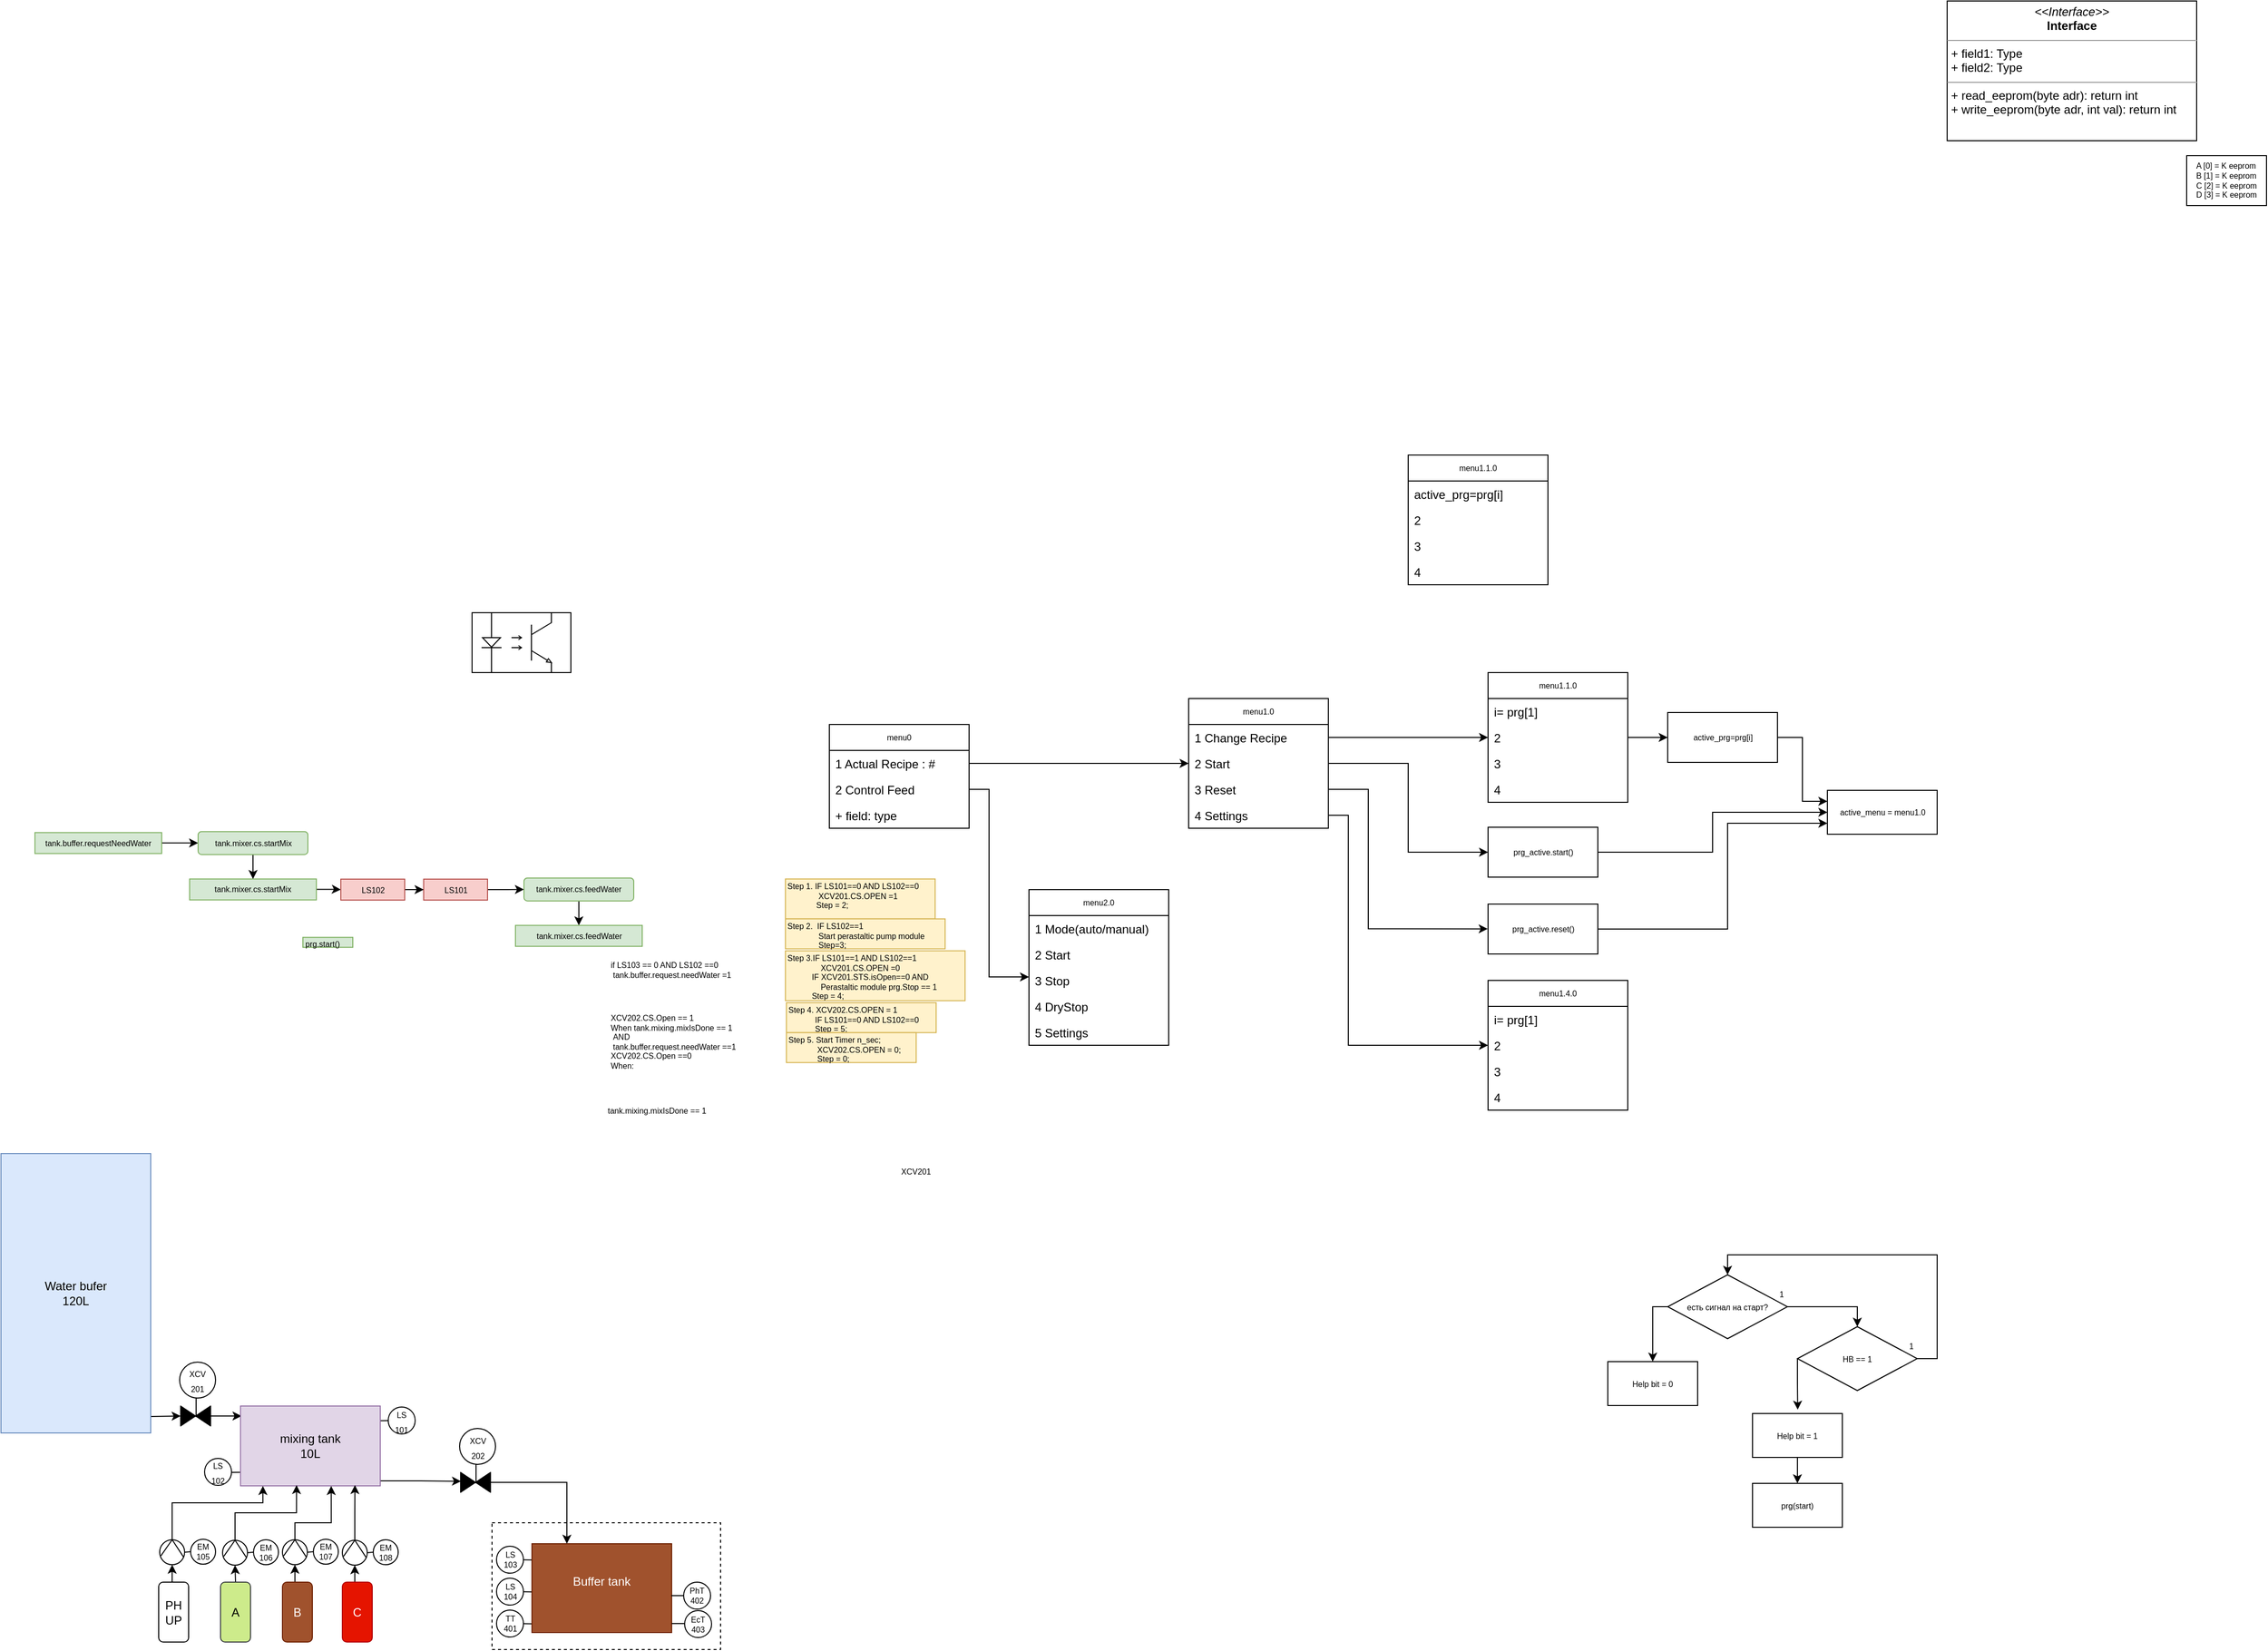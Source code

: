<mxfile version="10.5.5" type="github"><diagram id="X-o2tjF1wG2DqE8YRz7E" name="Page-1"><mxGraphModel dx="1010" dy="1726" grid="1" gridSize="10" guides="1" tooltips="1" connect="1" arrows="1" fold="1" page="1" pageScale="1" pageWidth="827" pageHeight="1169" math="0" shadow="0"><root><mxCell id="0"/><mxCell id="1" parent="0"/><mxCell id="OOi6FbqON8KFmq5zw6sa-64" value="" style="rounded=0;whiteSpace=wrap;html=1;fontSize=8;fillColor=none;dashed=1;" parent="1" vertex="1"><mxGeometry x="572" y="410" width="229" height="127" as="geometry"/></mxCell><mxCell id="OOi6FbqON8KFmq5zw6sa-76" value="" style="group;flipH=1;" parent="1" vertex="1" connectable="0"><mxGeometry x="254" y="345.5" width="57" height="27" as="geometry"/></mxCell><mxCell id="OOi6FbqON8KFmq5zw6sa-77" value="&lt;div&gt;&lt;font style=&quot;font-size: 8px&quot;&gt;LS&lt;/font&gt;&lt;/div&gt;&lt;div&gt;&lt;font style=&quot;font-size: 8px&quot;&gt;102&lt;/font&gt;&lt;/div&gt;" style="ellipse;whiteSpace=wrap;html=1;aspect=fixed;" parent="OOi6FbqON8KFmq5zw6sa-76" vertex="1"><mxGeometry x="30" width="27" height="27" as="geometry"/></mxCell><mxCell id="OOi6FbqON8KFmq5zw6sa-78" value="" style="endArrow=none;html=1;" parent="OOi6FbqON8KFmq5zw6sa-76" edge="1"><mxGeometry width="50" height="50" relative="1" as="geometry"><mxPoint x="57" y="14" as="sourcePoint"/><mxPoint x="87.001" y="13.648" as="targetPoint"/></mxGeometry></mxCell><mxCell id="OOi6FbqON8KFmq5zw6sa-58" value="" style="group;fontSize=8;" parent="1" vertex="1" connectable="0"><mxGeometry x="576.5" y="497.5" width="50" height="27" as="geometry"/></mxCell><mxCell id="OOi6FbqON8KFmq5zw6sa-59" value="&lt;div style=&quot;font-size: 8px&quot;&gt;TT&lt;/div&gt;&lt;div style=&quot;font-size: 8px&quot;&gt;401&lt;/div&gt;" style="ellipse;whiteSpace=wrap;html=1;aspect=fixed;fontSize=8;" parent="OOi6FbqON8KFmq5zw6sa-58" vertex="1"><mxGeometry width="27" height="27" as="geometry"/></mxCell><mxCell id="OOi6FbqON8KFmq5zw6sa-60" value="" style="endArrow=none;html=1;fontSize=8;" parent="OOi6FbqON8KFmq5zw6sa-58" target="OOi6FbqON8KFmq5zw6sa-59" edge="1"><mxGeometry width="50" height="50" relative="1" as="geometry"><mxPoint x="50" y="14" as="sourcePoint"/><mxPoint x="30" y="20" as="targetPoint"/></mxGeometry></mxCell><mxCell id="OOi6FbqON8KFmq5zw6sa-48" value="" style="group;fontSize=8;" parent="1" vertex="1" connectable="0"><mxGeometry x="576.5" y="433.5" width="50" height="27" as="geometry"/></mxCell><mxCell id="OOi6FbqON8KFmq5zw6sa-45" value="&lt;div style=&quot;font-size: 8px&quot;&gt;&lt;font style=&quot;font-size: 8px&quot;&gt;LS&lt;/font&gt;&lt;/div&gt;&lt;div style=&quot;font-size: 8px&quot;&gt;&lt;font style=&quot;font-size: 8px&quot;&gt;103&lt;/font&gt;&lt;/div&gt;" style="ellipse;whiteSpace=wrap;html=1;aspect=fixed;fontSize=8;" parent="OOi6FbqON8KFmq5zw6sa-48" vertex="1"><mxGeometry width="27" height="27" as="geometry"/></mxCell><mxCell id="OOi6FbqON8KFmq5zw6sa-46" value="" style="endArrow=none;html=1;fontSize=8;" parent="OOi6FbqON8KFmq5zw6sa-48" target="OOi6FbqON8KFmq5zw6sa-45" edge="1"><mxGeometry width="50" height="50" relative="1" as="geometry"><mxPoint x="50" y="14" as="sourcePoint"/><mxPoint x="30" y="20" as="targetPoint"/></mxGeometry></mxCell><mxCell id="OOi6FbqON8KFmq5zw6sa-51" value="" style="group;fontSize=8;" parent="1" vertex="1" connectable="0"><mxGeometry x="576.5" y="465.5" width="50" height="27" as="geometry"/></mxCell><mxCell id="OOi6FbqON8KFmq5zw6sa-52" value="&lt;div style=&quot;font-size: 8px&quot;&gt;&lt;font style=&quot;font-size: 8px&quot;&gt;LS&lt;/font&gt;&lt;/div&gt;&lt;div style=&quot;font-size: 8px&quot;&gt;&lt;font style=&quot;font-size: 8px&quot;&gt;104&lt;/font&gt;&lt;/div&gt;" style="ellipse;whiteSpace=wrap;html=1;aspect=fixed;fontSize=8;" parent="OOi6FbqON8KFmq5zw6sa-51" vertex="1"><mxGeometry width="27" height="27" as="geometry"/></mxCell><mxCell id="OOi6FbqON8KFmq5zw6sa-53" value="" style="endArrow=none;html=1;fontSize=8;" parent="OOi6FbqON8KFmq5zw6sa-51" target="OOi6FbqON8KFmq5zw6sa-52" edge="1"><mxGeometry width="50" height="50" relative="1" as="geometry"><mxPoint x="50" y="14" as="sourcePoint"/><mxPoint x="30" y="20" as="targetPoint"/></mxGeometry></mxCell><mxCell id="OOi6FbqON8KFmq5zw6sa-24" style="edgeStyle=orthogonalEdgeStyle;rounded=0;orthogonalLoop=1;jettySize=auto;html=1;" parent="1" target="OOi6FbqON8KFmq5zw6sa-19" edge="1"><mxGeometry relative="1" as="geometry"><mxPoint x="201" y="303" as="sourcePoint"/></mxGeometry></mxCell><mxCell id="OOi6FbqON8KFmq5zw6sa-1" value="&lt;div&gt;Water bufer&lt;/div&gt;&lt;div&gt;120L&lt;br&gt;&lt;/div&gt;" style="rounded=0;whiteSpace=wrap;html=1;fillColor=#dae8fc;strokeColor=#6c8ebf;" parent="1" vertex="1"><mxGeometry x="80" y="40" width="150" height="280" as="geometry"/></mxCell><mxCell id="cYcWuQxojgCUuw6GW2eh-145" style="edgeStyle=orthogonalEdgeStyle;rounded=0;orthogonalLoop=1;jettySize=auto;html=1;exitX=0.5;exitY=0;exitDx=0;exitDy=0;entryX=0.5;entryY=1;entryDx=0;entryDy=0;fontSize=8;" edge="1" parent="1" source="OOi6FbqON8KFmq5zw6sa-5" target="cYcWuQxojgCUuw6GW2eh-108"><mxGeometry relative="1" as="geometry"/></mxCell><mxCell id="OOi6FbqON8KFmq5zw6sa-5" value="PH UP" style="rounded=1;whiteSpace=wrap;html=1;" parent="1" vertex="1"><mxGeometry x="238" y="469.5" width="30" height="60" as="geometry"/></mxCell><mxCell id="cYcWuQxojgCUuw6GW2eh-144" style="edgeStyle=orthogonalEdgeStyle;rounded=0;orthogonalLoop=1;jettySize=auto;html=1;exitX=0.5;exitY=0;exitDx=0;exitDy=0;entryX=0.5;entryY=1;entryDx=0;entryDy=0;fontSize=8;" edge="1" parent="1" source="OOi6FbqON8KFmq5zw6sa-6" target="cYcWuQxojgCUuw6GW2eh-118"><mxGeometry relative="1" as="geometry"/></mxCell><mxCell id="OOi6FbqON8KFmq5zw6sa-6" value="A" style="rounded=1;whiteSpace=wrap;html=1;fillColor=#cdeb8b;strokeColor=#36393d;" parent="1" vertex="1"><mxGeometry x="300" y="469.5" width="30" height="60" as="geometry"/></mxCell><mxCell id="cYcWuQxojgCUuw6GW2eh-143" style="edgeStyle=orthogonalEdgeStyle;rounded=0;orthogonalLoop=1;jettySize=auto;html=1;exitX=0.5;exitY=0;exitDx=0;exitDy=0;entryX=0.5;entryY=1;entryDx=0;entryDy=0;fontSize=8;" edge="1" parent="1" source="OOi6FbqON8KFmq5zw6sa-7" target="cYcWuQxojgCUuw6GW2eh-125"><mxGeometry relative="1" as="geometry"/></mxCell><mxCell id="OOi6FbqON8KFmq5zw6sa-7" value="B" style="rounded=1;whiteSpace=wrap;html=1;fillColor=#a0522d;strokeColor=#6D1F00;fontColor=#ffffff;" parent="1" vertex="1"><mxGeometry x="362" y="469.5" width="30" height="60" as="geometry"/></mxCell><mxCell id="cYcWuQxojgCUuw6GW2eh-142" style="edgeStyle=orthogonalEdgeStyle;rounded=0;orthogonalLoop=1;jettySize=auto;html=1;exitX=0.5;exitY=0;exitDx=0;exitDy=0;entryX=0.5;entryY=1;entryDx=0;entryDy=0;fontSize=8;" edge="1" parent="1" source="OOi6FbqON8KFmq5zw6sa-8" target="cYcWuQxojgCUuw6GW2eh-132"><mxGeometry relative="1" as="geometry"/></mxCell><mxCell id="OOi6FbqON8KFmq5zw6sa-8" value="C" style="rounded=1;whiteSpace=wrap;html=1;fillColor=#e51400;strokeColor=#B20000;fontColor=#ffffff;" parent="1" vertex="1"><mxGeometry x="422" y="469.5" width="30" height="60" as="geometry"/></mxCell><mxCell id="OOi6FbqON8KFmq5zw6sa-23" value="" style="group" parent="1" vertex="1" connectable="0"><mxGeometry x="259" y="249" width="36" height="64" as="geometry"/></mxCell><mxCell id="OOi6FbqON8KFmq5zw6sa-19" value="" style="verticalLabelPosition=bottom;align=center;html=1;verticalAlign=top;dashed=0;shape=mxgraph.pid2valves.valve;valveType=gate;defState=closed" parent="OOi6FbqON8KFmq5zw6sa-23" vertex="1"><mxGeometry x="1" y="44" width="30" height="20" as="geometry"/></mxCell><mxCell id="OOi6FbqON8KFmq5zw6sa-22" value="" style="endArrow=none;html=1;" parent="OOi6FbqON8KFmq5zw6sa-23" edge="1"><mxGeometry width="50" height="50" relative="1" as="geometry"><mxPoint x="16.5" y="24" as="sourcePoint"/><mxPoint x="16.5" y="55" as="targetPoint"/></mxGeometry></mxCell><mxCell id="OOi6FbqON8KFmq5zw6sa-20" value="&lt;div&gt;&lt;font style=&quot;font-size: 8px&quot;&gt;XCV&lt;/font&gt;&lt;/div&gt;&lt;div&gt;&lt;font style=&quot;font-size: 8px&quot;&gt;201&lt;/font&gt;&lt;/div&gt;" style="ellipse;whiteSpace=wrap;html=1;aspect=fixed;" parent="OOi6FbqON8KFmq5zw6sa-23" vertex="1"><mxGeometry width="36" height="36" as="geometry"/></mxCell><mxCell id="OOi6FbqON8KFmq5zw6sa-25" style="edgeStyle=orthogonalEdgeStyle;rounded=0;orthogonalLoop=1;jettySize=auto;html=1;entryX=0.007;entryY=0.125;entryDx=0;entryDy=0;entryPerimeter=0;" parent="1" source="OOi6FbqON8KFmq5zw6sa-19" target="OOi6FbqON8KFmq5zw6sa-4" edge="1"><mxGeometry relative="1" as="geometry"/></mxCell><mxCell id="OOi6FbqON8KFmq5zw6sa-26" value="" style="group" parent="1" vertex="1" connectable="0"><mxGeometry x="539.5" y="315.5" width="36" height="64" as="geometry"/></mxCell><mxCell id="OOi6FbqON8KFmq5zw6sa-27" value="" style="verticalLabelPosition=bottom;align=center;html=1;verticalAlign=top;dashed=0;shape=mxgraph.pid2valves.valve;valveType=gate;defState=closed" parent="OOi6FbqON8KFmq5zw6sa-26" vertex="1"><mxGeometry x="1" y="44" width="30" height="20" as="geometry"/></mxCell><mxCell id="OOi6FbqON8KFmq5zw6sa-28" value="" style="endArrow=none;html=1;" parent="OOi6FbqON8KFmq5zw6sa-26" edge="1"><mxGeometry width="50" height="50" relative="1" as="geometry"><mxPoint x="16.5" y="24" as="sourcePoint"/><mxPoint x="16.5" y="55" as="targetPoint"/></mxGeometry></mxCell><mxCell id="OOi6FbqON8KFmq5zw6sa-29" value="&lt;div&gt;&lt;font style=&quot;font-size: 8px&quot;&gt;XCV&lt;/font&gt;&lt;/div&gt;&lt;div&gt;&lt;font style=&quot;font-size: 8px&quot;&gt;202&lt;/font&gt;&lt;/div&gt;" style="ellipse;whiteSpace=wrap;html=1;aspect=fixed;" parent="OOi6FbqON8KFmq5zw6sa-26" vertex="1"><mxGeometry width="36" height="36" as="geometry"/></mxCell><mxCell id="OOi6FbqON8KFmq5zw6sa-37" value="&lt;div&gt;Buffer tank&lt;/div&gt;&lt;div&gt;&lt;br&gt;&lt;/div&gt;" style="rounded=0;whiteSpace=wrap;html=1;fillColor=#a0522d;strokeColor=#6D1F00;fontColor=#ffffff;" parent="1" vertex="1"><mxGeometry x="612" y="431" width="140" height="89" as="geometry"/></mxCell><mxCell id="OOi6FbqON8KFmq5zw6sa-39" style="edgeStyle=orthogonalEdgeStyle;rounded=0;orthogonalLoop=1;jettySize=auto;html=1;entryX=0.25;entryY=0;entryDx=0;entryDy=0;" parent="1" source="OOi6FbqON8KFmq5zw6sa-27" target="OOi6FbqON8KFmq5zw6sa-37" edge="1"><mxGeometry relative="1" as="geometry"><Array as="points"><mxPoint x="647" y="369"/></Array></mxGeometry></mxCell><mxCell id="OOi6FbqON8KFmq5zw6sa-40" value="" style="group" parent="1" vertex="1" connectable="0"><mxGeometry x="438" y="294" width="57" height="27" as="geometry"/></mxCell><mxCell id="OOi6FbqON8KFmq5zw6sa-3" value="&lt;div&gt;&lt;font style=&quot;font-size: 8px&quot;&gt;LS&lt;/font&gt;&lt;/div&gt;&lt;div&gt;&lt;font style=&quot;font-size: 8px&quot;&gt;101&lt;/font&gt;&lt;/div&gt;" style="ellipse;whiteSpace=wrap;html=1;aspect=fixed;" parent="OOi6FbqON8KFmq5zw6sa-40" vertex="1"><mxGeometry x="30" width="27" height="27" as="geometry"/></mxCell><mxCell id="OOi6FbqON8KFmq5zw6sa-14" value="" style="endArrow=none;html=1;" parent="OOi6FbqON8KFmq5zw6sa-40" target="OOi6FbqON8KFmq5zw6sa-3" edge="1"><mxGeometry width="50" height="50" relative="1" as="geometry"><mxPoint y="14" as="sourcePoint"/><mxPoint x="60" y="20" as="targetPoint"/></mxGeometry></mxCell><mxCell id="cYcWuQxojgCUuw6GW2eh-150" style="edgeStyle=orthogonalEdgeStyle;rounded=0;orthogonalLoop=1;jettySize=auto;html=1;exitX=1;exitY=0.75;exitDx=0;exitDy=0;entryX=0.013;entryY=0.444;entryDx=0;entryDy=0;entryPerimeter=0;fontSize=8;" edge="1" parent="1" source="OOi6FbqON8KFmq5zw6sa-4" target="OOi6FbqON8KFmq5zw6sa-27"><mxGeometry relative="1" as="geometry"><Array as="points"><mxPoint x="460" y="368"/><mxPoint x="500" y="368"/></Array></mxGeometry></mxCell><mxCell id="OOi6FbqON8KFmq5zw6sa-4" value="&lt;div&gt;mixing tank&lt;/div&gt;&lt;div&gt;10L&lt;br&gt;&lt;/div&gt;" style="rounded=0;whiteSpace=wrap;html=1;fillColor=#e1d5e7;strokeColor=#9673a6;" parent="1" vertex="1"><mxGeometry x="320" y="293" width="140" height="80" as="geometry"/></mxCell><mxCell id="OOi6FbqON8KFmq5zw6sa-61" value="&lt;div&gt;if LS103 == 0 AND LS102 ==0 &lt;br&gt;&lt;/div&gt;&lt;div&gt;&amp;nbsp;tank.buffer.request.needWater =1&lt;br&gt;&lt;/div&gt;" style="text;html=1;resizable=0;points=[];autosize=1;align=left;verticalAlign=top;spacingTop=-4;fontSize=8;" parent="1" vertex="1"><mxGeometry x="688.5" y="-156.5" width="140" height="20" as="geometry"/></mxCell><mxCell id="OOi6FbqON8KFmq5zw6sa-70" style="edgeStyle=orthogonalEdgeStyle;rounded=0;orthogonalLoop=1;jettySize=auto;html=1;fontSize=8;" parent="1" source="OOi6FbqON8KFmq5zw6sa-63" target="OOi6FbqON8KFmq5zw6sa-69" edge="1"><mxGeometry relative="1" as="geometry"/></mxCell><mxCell id="OOi6FbqON8KFmq5zw6sa-63" value="tank.buffer.requestNeedWater" style="rounded=0;whiteSpace=wrap;html=1;fontSize=8;fillColor=#d5e8d4;strokeColor=#82b366;" parent="1" vertex="1"><mxGeometry x="114" y="-281.667" width="127" height="21" as="geometry"/></mxCell><mxCell id="OOi6FbqON8KFmq5zw6sa-65" value="&lt;div&gt;XCV202.CS.Open == 1&lt;/div&gt;&lt;div&gt;When tank.mixing.mixIsDone == 1&lt;br&gt;&lt;/div&gt;&lt;div&gt;&amp;nbsp;AND&lt;/div&gt;&lt;div&gt;&amp;nbsp;tank.buffer.request.needWater ==1&lt;/div&gt;&lt;div&gt;XCV202.CS.Open ==0&lt;/div&gt;&lt;div&gt;When:&lt;br&gt;&lt;/div&gt;" style="text;html=1;resizable=0;points=[];autosize=1;align=left;verticalAlign=top;spacingTop=-4;fontSize=8;" parent="1" vertex="1"><mxGeometry x="688.5" y="-103.5" width="150" height="60" as="geometry"/></mxCell><mxCell id="OOi6FbqON8KFmq5zw6sa-66" value="tank.mixing.mixIsDone == 1" style="text;html=1;resizable=0;points=[];autosize=1;align=left;verticalAlign=top;spacingTop=-4;fontSize=8;" parent="1" vertex="1"><mxGeometry x="685.5" y="-10.5" width="120" height="10" as="geometry"/></mxCell><mxCell id="OOi6FbqON8KFmq5zw6sa-81" style="edgeStyle=orthogonalEdgeStyle;rounded=0;orthogonalLoop=1;jettySize=auto;html=1;entryX=0;entryY=0.5;entryDx=0;entryDy=0;fontSize=8;" parent="1" source="OOi6FbqON8KFmq5zw6sa-67" target="OOi6FbqON8KFmq5zw6sa-79" edge="1"><mxGeometry relative="1" as="geometry"/></mxCell><mxCell id="OOi6FbqON8KFmq5zw6sa-67" value="tank.mixer.cs.startMix" style="rounded=0;whiteSpace=wrap;html=1;fontSize=8;fillColor=#d5e8d4;strokeColor=#82b366;" parent="1" vertex="1"><mxGeometry x="269" y="-235.167" width="127" height="21" as="geometry"/></mxCell><mxCell id="OOi6FbqON8KFmq5zw6sa-71" style="edgeStyle=orthogonalEdgeStyle;rounded=0;orthogonalLoop=1;jettySize=auto;html=1;entryX=0.5;entryY=0;entryDx=0;entryDy=0;fontSize=8;" parent="1" source="OOi6FbqON8KFmq5zw6sa-69" target="OOi6FbqON8KFmq5zw6sa-67" edge="1"><mxGeometry relative="1" as="geometry"/></mxCell><mxCell id="OOi6FbqON8KFmq5zw6sa-69" value="tank.mixer.cs.startMix" style="rounded=1;whiteSpace=wrap;html=1;fillColor=#d5e8d4;fontSize=8;strokeColor=#82b366;" parent="1" vertex="1"><mxGeometry x="277.5" y="-282.667" width="110" height="23" as="geometry"/></mxCell><mxCell id="OOi6FbqON8KFmq5zw6sa-73" value="prg.start()" style="text;html=1;resizable=0;points=[];autosize=1;align=left;verticalAlign=top;spacingTop=-4;fontSize=8;fillColor=#d5e8d4;strokeColor=#82b366;" parent="1" vertex="1"><mxGeometry x="382.5" y="-176.667" width="50" height="10" as="geometry"/></mxCell><mxCell id="OOi6FbqON8KFmq5zw6sa-85" style="edgeStyle=orthogonalEdgeStyle;rounded=0;orthogonalLoop=1;jettySize=auto;html=1;entryX=0.5;entryY=0;entryDx=0;entryDy=0;fontSize=8;" parent="1" source="OOi6FbqON8KFmq5zw6sa-75" target="OOi6FbqON8KFmq5zw6sa-84" edge="1"><mxGeometry relative="1" as="geometry"/></mxCell><mxCell id="OOi6FbqON8KFmq5zw6sa-75" value="tank.mixer.cs.feedWater" style="rounded=1;whiteSpace=wrap;html=1;fillColor=#d5e8d4;fontSize=8;strokeColor=#82b366;" parent="1" vertex="1"><mxGeometry x="604" y="-236.167" width="110" height="23" as="geometry"/></mxCell><mxCell id="OOi6FbqON8KFmq5zw6sa-82" style="edgeStyle=orthogonalEdgeStyle;rounded=0;orthogonalLoop=1;jettySize=auto;html=1;fontSize=8;" parent="1" source="OOi6FbqON8KFmq5zw6sa-79" target="OOi6FbqON8KFmq5zw6sa-80" edge="1"><mxGeometry relative="1" as="geometry"/></mxCell><mxCell id="OOi6FbqON8KFmq5zw6sa-79" value="LS102" style="rounded=0;whiteSpace=wrap;html=1;fontSize=8;fillColor=#f8cecc;strokeColor=#b85450;" parent="1" vertex="1"><mxGeometry x="420.5" y="-235" width="64" height="21" as="geometry"/></mxCell><mxCell id="OOi6FbqON8KFmq5zw6sa-83" style="edgeStyle=orthogonalEdgeStyle;rounded=0;orthogonalLoop=1;jettySize=auto;html=1;entryX=0;entryY=0.5;entryDx=0;entryDy=0;fontSize=8;" parent="1" source="OOi6FbqON8KFmq5zw6sa-80" target="OOi6FbqON8KFmq5zw6sa-75" edge="1"><mxGeometry relative="1" as="geometry"/></mxCell><mxCell id="OOi6FbqON8KFmq5zw6sa-80" value="LS101" style="rounded=0;whiteSpace=wrap;html=1;fontSize=8;fillColor=#f8cecc;strokeColor=#b85450;" parent="1" vertex="1"><mxGeometry x="503.5" y="-235" width="64" height="21" as="geometry"/></mxCell><mxCell id="OOi6FbqON8KFmq5zw6sa-84" value="tank.mixer.cs.feedWater" style="rounded=0;whiteSpace=wrap;html=1;fontSize=8;fillColor=#d5e8d4;strokeColor=#82b366;" parent="1" vertex="1"><mxGeometry x="595.5" y="-188.667" width="127" height="21" as="geometry"/></mxCell><mxCell id="OOi6FbqON8KFmq5zw6sa-86" value="&lt;div&gt;Step 1. IF LS101==0 AND LS102==0&lt;/div&gt;&lt;div&gt;&amp;nbsp;&amp;nbsp;&amp;nbsp;&amp;nbsp;&amp;nbsp;&amp;nbsp;&amp;nbsp;&amp;nbsp;&amp;nbsp;&amp;nbsp;&amp;nbsp;&amp;nbsp;&amp;nbsp; XCV201.CS.OPEN =1&lt;/div&gt;&lt;div&gt;&amp;nbsp;&amp;nbsp;&amp;nbsp;&amp;nbsp;&amp;nbsp;&amp;nbsp;&amp;nbsp;&amp;nbsp;&amp;nbsp;&amp;nbsp;&amp;nbsp;&amp;nbsp; Step = 2;&lt;br&gt;&lt;div&gt;&lt;br&gt;&lt;/div&gt;&lt;/div&gt;" style="text;html=1;resizable=0;points=[];autosize=1;align=left;verticalAlign=top;spacingTop=-4;fontSize=8;fillColor=#fff2cc;strokeColor=#d6b656;" parent="1" vertex="1"><mxGeometry x="866" y="-235.176" width="150" height="40" as="geometry"/></mxCell><mxCell id="OOi6FbqON8KFmq5zw6sa-87" value="&lt;div&gt;Step 3.IF LS101==1 AND LS102==1&lt;/div&gt;&lt;div&gt;&amp;nbsp;&amp;nbsp;&amp;nbsp;&amp;nbsp;&amp;nbsp;&amp;nbsp;&amp;nbsp;&amp;nbsp;&amp;nbsp;&amp;nbsp;&amp;nbsp;&amp;nbsp;&amp;nbsp;&amp;nbsp; XCV201.CS.OPEN =0&lt;/div&gt;&lt;div&gt;&amp;nbsp;&amp;nbsp;&amp;nbsp;&amp;nbsp;&amp;nbsp;&amp;nbsp;&amp;nbsp;&amp;nbsp;&amp;nbsp;&amp;nbsp; IF XCV201.STS.isOpen==0 AND&lt;/div&gt;&lt;div&gt;&amp;nbsp; &amp;nbsp; &amp;nbsp; &amp;nbsp; &amp;nbsp; &amp;nbsp; &amp;nbsp;&amp;nbsp; Perastaltic module prg.Stop == 1&lt;/div&gt;&lt;div&gt;&amp;nbsp;&amp;nbsp;&amp;nbsp;&amp;nbsp;&amp;nbsp;&amp;nbsp;&amp;nbsp;&amp;nbsp;&amp;nbsp;&amp;nbsp; Step = 4;&lt;/div&gt;" style="text;html=1;resizable=0;points=[];autosize=1;align=left;verticalAlign=top;spacingTop=-4;fontSize=8;fillColor=#fff2cc;strokeColor=#d6b656;" parent="1" vertex="1"><mxGeometry x="866" y="-163.176" width="180" height="50" as="geometry"/></mxCell><mxCell id="OOi6FbqON8KFmq5zw6sa-88" value="&lt;div&gt;Step 4. XCV202.CS.OPEN = 1&lt;br&gt;&lt;/div&gt;&lt;div&gt;&amp;nbsp;&amp;nbsp;&amp;nbsp;&amp;nbsp;&amp;nbsp;&amp;nbsp;&amp;nbsp;&amp;nbsp;&amp;nbsp;&amp;nbsp;&amp;nbsp; IF LS101==0 AND LS102==0&lt;/div&gt;&lt;div&gt;&amp;nbsp;&amp;nbsp;&amp;nbsp;&amp;nbsp;&amp;nbsp;&amp;nbsp;&amp;nbsp;&amp;nbsp;&amp;nbsp;&amp;nbsp;&amp;nbsp; Step = 5;&lt;br&gt;&lt;/div&gt;" style="text;html=1;resizable=0;points=[];autosize=1;align=left;verticalAlign=top;spacingTop=-4;fontSize=8;fillColor=#fff2cc;strokeColor=#d6b656;" parent="1" vertex="1"><mxGeometry x="867" y="-111.176" width="150" height="30" as="geometry"/></mxCell><mxCell id="OOi6FbqON8KFmq5zw6sa-90" value="Step 2.&amp;nbsp; IF LS102==1&lt;div&gt;&amp;nbsp;&amp;nbsp;&amp;nbsp;&amp;nbsp;&amp;nbsp;&amp;nbsp;&amp;nbsp;&amp;nbsp;&amp;nbsp;&amp;nbsp;&amp;nbsp;&amp;nbsp;&amp;nbsp; Start perastaltic pump module&lt;/div&gt;&lt;div&gt;&amp;nbsp;&amp;nbsp;&amp;nbsp;&amp;nbsp;&amp;nbsp;&amp;nbsp;&amp;nbsp;&amp;nbsp;&amp;nbsp;&amp;nbsp;&amp;nbsp;&amp;nbsp;&amp;nbsp; Step=3;&lt;br&gt;&lt;/div&gt;" style="text;html=1;resizable=0;points=[];autosize=1;align=left;verticalAlign=top;spacingTop=-4;fontSize=8;fillColor=#fff2cc;strokeColor=#d6b656;" parent="1" vertex="1"><mxGeometry x="866" y="-195.176" width="160" height="30" as="geometry"/></mxCell><mxCell id="cYcWuQxojgCUuw6GW2eh-1" value="&lt;div&gt;Step 5. Start Timer n_sec;&lt;/div&gt;&lt;div&gt;&amp;nbsp;&amp;nbsp;&amp;nbsp;&amp;nbsp;&amp;nbsp;&amp;nbsp;&amp;nbsp;&amp;nbsp;&amp;nbsp;&amp;nbsp;&amp;nbsp;&amp;nbsp; XCV202.CS.OPEN = 0;&lt;br&gt;&lt;/div&gt;&lt;div&gt;&amp;nbsp;&amp;nbsp;&amp;nbsp;&amp;nbsp;&amp;nbsp;&amp;nbsp;&amp;nbsp;&amp;nbsp;&amp;nbsp;&amp;nbsp;&amp;nbsp;&amp;nbsp; Step = 0;&lt;br&gt;&lt;/div&gt;" style="text;html=1;resizable=0;points=[];autosize=1;align=left;verticalAlign=top;spacingTop=-4;fontSize=8;fillColor=#fff2cc;strokeColor=#d6b656;" vertex="1" parent="1"><mxGeometry x="867" y="-81.176" width="130" height="30" as="geometry"/></mxCell><mxCell id="cYcWuQxojgCUuw6GW2eh-2" value="XCV201" style="text;html=1;resizable=0;points=[];autosize=1;align=left;verticalAlign=top;spacingTop=-4;fontSize=8;" vertex="1" parent="1"><mxGeometry x="980" y="51" width="50" height="10" as="geometry"/></mxCell><mxCell id="cYcWuQxojgCUuw6GW2eh-3" value="" style="group;fontSize=8;" vertex="1" connectable="0" parent="1"><mxGeometry x="828.5" y="481.5" width="50" height="27" as="geometry"/></mxCell><mxCell id="cYcWuQxojgCUuw6GW2eh-4" value="&lt;div style=&quot;font-size: 8px&quot;&gt;PhT&lt;/div&gt;&lt;div style=&quot;font-size: 8px&quot;&gt;402&lt;/div&gt;" style="ellipse;whiteSpace=wrap;html=1;aspect=fixed;fontSize=8;" vertex="1" parent="1"><mxGeometry x="764" y="469.5" width="27" height="27" as="geometry"/></mxCell><mxCell id="cYcWuQxojgCUuw6GW2eh-7" value="" style="endArrow=none;html=1;fontSize=8;" edge="1" parent="1"><mxGeometry width="50" height="50" relative="1" as="geometry"><mxPoint x="751.5" y="483" as="sourcePoint"/><mxPoint x="764.5" y="483" as="targetPoint"/></mxGeometry></mxCell><mxCell id="cYcWuQxojgCUuw6GW2eh-8" value="&lt;div style=&quot;font-size: 8px&quot;&gt;EcT&lt;/div&gt;&lt;div style=&quot;font-size: 8px&quot;&gt;403&lt;/div&gt;" style="ellipse;whiteSpace=wrap;html=1;aspect=fixed;fontSize=8;" vertex="1" parent="1"><mxGeometry x="765" y="498" width="27" height="27" as="geometry"/></mxCell><mxCell id="cYcWuQxojgCUuw6GW2eh-9" value="" style="endArrow=none;html=1;fontSize=8;" edge="1" parent="1"><mxGeometry width="50" height="50" relative="1" as="geometry"><mxPoint x="752" y="511" as="sourcePoint"/><mxPoint x="765" y="511" as="targetPoint"/></mxGeometry></mxCell><mxCell id="cYcWuQxojgCUuw6GW2eh-12" value="menu0" style="swimlane;fontStyle=0;childLayout=stackLayout;horizontal=1;startSize=26;fillColor=none;horizontalStack=0;resizeParent=1;resizeParentMax=0;resizeLast=0;collapsible=1;marginBottom=0;fontSize=8;" vertex="1" parent="1"><mxGeometry x="910" y="-390" width="140" height="104" as="geometry"/></mxCell><mxCell id="cYcWuQxojgCUuw6GW2eh-13" value="1 Actual Recipe : #" style="text;strokeColor=none;fillColor=none;align=left;verticalAlign=top;spacingLeft=4;spacingRight=4;overflow=hidden;rotatable=0;points=[[0,0.5],[1,0.5]];portConstraint=eastwest;" vertex="1" parent="cYcWuQxojgCUuw6GW2eh-12"><mxGeometry y="26" width="140" height="26" as="geometry"/></mxCell><mxCell id="cYcWuQxojgCUuw6GW2eh-14" value="2 Control Feed" style="text;strokeColor=none;fillColor=none;align=left;verticalAlign=top;spacingLeft=4;spacingRight=4;overflow=hidden;rotatable=0;points=[[0,0.5],[1,0.5]];portConstraint=eastwest;" vertex="1" parent="cYcWuQxojgCUuw6GW2eh-12"><mxGeometry y="52" width="140" height="26" as="geometry"/></mxCell><mxCell id="cYcWuQxojgCUuw6GW2eh-15" value="+ field: type" style="text;strokeColor=none;fillColor=none;align=left;verticalAlign=top;spacingLeft=4;spacingRight=4;overflow=hidden;rotatable=0;points=[[0,0.5],[1,0.5]];portConstraint=eastwest;" vertex="1" parent="cYcWuQxojgCUuw6GW2eh-12"><mxGeometry y="78" width="140" height="26" as="geometry"/></mxCell><mxCell id="cYcWuQxojgCUuw6GW2eh-16" value="menu2.0" style="swimlane;fontStyle=0;childLayout=stackLayout;horizontal=1;startSize=26;fillColor=none;horizontalStack=0;resizeParent=1;resizeParentMax=0;resizeLast=0;collapsible=1;marginBottom=0;fontSize=8;" vertex="1" parent="1"><mxGeometry x="1110" y="-224.5" width="140" height="156" as="geometry"/></mxCell><mxCell id="cYcWuQxojgCUuw6GW2eh-17" value="1 Mode(auto/manual)" style="text;strokeColor=none;fillColor=none;align=left;verticalAlign=top;spacingLeft=4;spacingRight=4;overflow=hidden;rotatable=0;points=[[0,0.5],[1,0.5]];portConstraint=eastwest;" vertex="1" parent="cYcWuQxojgCUuw6GW2eh-16"><mxGeometry y="26" width="140" height="26" as="geometry"/></mxCell><mxCell id="cYcWuQxojgCUuw6GW2eh-18" value="2 Start" style="text;strokeColor=none;fillColor=none;align=left;verticalAlign=top;spacingLeft=4;spacingRight=4;overflow=hidden;rotatable=0;points=[[0,0.5],[1,0.5]];portConstraint=eastwest;" vertex="1" parent="cYcWuQxojgCUuw6GW2eh-16"><mxGeometry y="52" width="140" height="26" as="geometry"/></mxCell><mxCell id="cYcWuQxojgCUuw6GW2eh-19" value="3 Stop" style="text;strokeColor=none;fillColor=none;align=left;verticalAlign=top;spacingLeft=4;spacingRight=4;overflow=hidden;rotatable=0;points=[[0,0.5],[1,0.5]];portConstraint=eastwest;" vertex="1" parent="cYcWuQxojgCUuw6GW2eh-16"><mxGeometry y="78" width="140" height="26" as="geometry"/></mxCell><mxCell id="cYcWuQxojgCUuw6GW2eh-22" value="4 DryStop" style="text;strokeColor=none;fillColor=none;align=left;verticalAlign=top;spacingLeft=4;spacingRight=4;overflow=hidden;rotatable=0;points=[[0,0.5],[1,0.5]];portConstraint=eastwest;" vertex="1" parent="cYcWuQxojgCUuw6GW2eh-16"><mxGeometry y="104" width="140" height="26" as="geometry"/></mxCell><mxCell id="cYcWuQxojgCUuw6GW2eh-23" value="5 Settings" style="text;strokeColor=none;fillColor=none;align=left;verticalAlign=top;spacingLeft=4;spacingRight=4;overflow=hidden;rotatable=0;points=[[0,0.5],[1,0.5]];portConstraint=eastwest;" vertex="1" parent="cYcWuQxojgCUuw6GW2eh-16"><mxGeometry y="130" width="140" height="26" as="geometry"/></mxCell><mxCell id="cYcWuQxojgCUuw6GW2eh-24" style="edgeStyle=orthogonalEdgeStyle;rounded=0;orthogonalLoop=1;jettySize=auto;html=1;exitX=1;exitY=0.5;exitDx=0;exitDy=0;fontSize=8;" edge="1" parent="1" source="cYcWuQxojgCUuw6GW2eh-14" target="cYcWuQxojgCUuw6GW2eh-16"><mxGeometry relative="1" as="geometry"><Array as="points"><mxPoint x="1070" y="-325"/><mxPoint x="1070" y="-137"/></Array></mxGeometry></mxCell><mxCell id="cYcWuQxojgCUuw6GW2eh-25" value="menu1.0" style="swimlane;fontStyle=0;childLayout=stackLayout;horizontal=1;startSize=26;fillColor=none;horizontalStack=0;resizeParent=1;resizeParentMax=0;resizeLast=0;collapsible=1;marginBottom=0;fontSize=8;" vertex="1" parent="1"><mxGeometry x="1270" y="-416" width="140" height="130" as="geometry"/></mxCell><mxCell id="cYcWuQxojgCUuw6GW2eh-26" value="1 Change Recipe" style="text;strokeColor=none;fillColor=none;align=left;verticalAlign=top;spacingLeft=4;spacingRight=4;overflow=hidden;rotatable=0;points=[[0,0.5],[1,0.5]];portConstraint=eastwest;" vertex="1" parent="cYcWuQxojgCUuw6GW2eh-25"><mxGeometry y="26" width="140" height="26" as="geometry"/></mxCell><mxCell id="cYcWuQxojgCUuw6GW2eh-27" value="2 Start" style="text;strokeColor=none;fillColor=none;align=left;verticalAlign=top;spacingLeft=4;spacingRight=4;overflow=hidden;rotatable=0;points=[[0,0.5],[1,0.5]];portConstraint=eastwest;" vertex="1" parent="cYcWuQxojgCUuw6GW2eh-25"><mxGeometry y="52" width="140" height="26" as="geometry"/></mxCell><mxCell id="cYcWuQxojgCUuw6GW2eh-28" value="3 Reset" style="text;strokeColor=none;fillColor=none;align=left;verticalAlign=top;spacingLeft=4;spacingRight=4;overflow=hidden;rotatable=0;points=[[0,0.5],[1,0.5]];portConstraint=eastwest;" vertex="1" parent="cYcWuQxojgCUuw6GW2eh-25"><mxGeometry y="78" width="140" height="26" as="geometry"/></mxCell><mxCell id="cYcWuQxojgCUuw6GW2eh-30" value="4 Settings" style="text;strokeColor=none;fillColor=none;align=left;verticalAlign=top;spacingLeft=4;spacingRight=4;overflow=hidden;rotatable=0;points=[[0,0.5],[1,0.5]];portConstraint=eastwest;" vertex="1" parent="cYcWuQxojgCUuw6GW2eh-25"><mxGeometry y="104" width="140" height="26" as="geometry"/></mxCell><mxCell id="cYcWuQxojgCUuw6GW2eh-31" style="edgeStyle=orthogonalEdgeStyle;rounded=0;orthogonalLoop=1;jettySize=auto;html=1;exitX=1;exitY=0.5;exitDx=0;exitDy=0;fontSize=8;" edge="1" parent="1" source="cYcWuQxojgCUuw6GW2eh-13" target="cYcWuQxojgCUuw6GW2eh-25"><mxGeometry relative="1" as="geometry"/></mxCell><mxCell id="cYcWuQxojgCUuw6GW2eh-33" value="menu1.1.0" style="swimlane;fontStyle=0;childLayout=stackLayout;horizontal=1;startSize=26;fillColor=none;horizontalStack=0;resizeParent=1;resizeParentMax=0;resizeLast=0;collapsible=1;marginBottom=0;fontSize=8;" vertex="1" parent="1"><mxGeometry x="1570" y="-442" width="140" height="130" as="geometry"/></mxCell><mxCell id="cYcWuQxojgCUuw6GW2eh-34" value="i= prg[1] " style="text;strokeColor=none;fillColor=none;align=left;verticalAlign=top;spacingLeft=4;spacingRight=4;overflow=hidden;rotatable=0;points=[[0,0.5],[1,0.5]];portConstraint=eastwest;" vertex="1" parent="cYcWuQxojgCUuw6GW2eh-33"><mxGeometry y="26" width="140" height="26" as="geometry"/></mxCell><mxCell id="cYcWuQxojgCUuw6GW2eh-35" value="2 " style="text;strokeColor=none;fillColor=none;align=left;verticalAlign=top;spacingLeft=4;spacingRight=4;overflow=hidden;rotatable=0;points=[[0,0.5],[1,0.5]];portConstraint=eastwest;" vertex="1" parent="cYcWuQxojgCUuw6GW2eh-33"><mxGeometry y="52" width="140" height="26" as="geometry"/></mxCell><mxCell id="cYcWuQxojgCUuw6GW2eh-36" value="3" style="text;strokeColor=none;fillColor=none;align=left;verticalAlign=top;spacingLeft=4;spacingRight=4;overflow=hidden;rotatable=0;points=[[0,0.5],[1,0.5]];portConstraint=eastwest;" vertex="1" parent="cYcWuQxojgCUuw6GW2eh-33"><mxGeometry y="78" width="140" height="26" as="geometry"/></mxCell><mxCell id="cYcWuQxojgCUuw6GW2eh-40" value="4" style="text;strokeColor=none;fillColor=none;align=left;verticalAlign=top;spacingLeft=4;spacingRight=4;overflow=hidden;rotatable=0;points=[[0,0.5],[1,0.5]];portConstraint=eastwest;" vertex="1" parent="cYcWuQxojgCUuw6GW2eh-33"><mxGeometry y="104" width="140" height="26" as="geometry"/></mxCell><mxCell id="cYcWuQxojgCUuw6GW2eh-38" style="edgeStyle=orthogonalEdgeStyle;rounded=0;orthogonalLoop=1;jettySize=auto;html=1;exitX=1;exitY=0.5;exitDx=0;exitDy=0;fontSize=8;" edge="1" parent="1" source="cYcWuQxojgCUuw6GW2eh-26" target="cYcWuQxojgCUuw6GW2eh-33"><mxGeometry relative="1" as="geometry"/></mxCell><mxCell id="cYcWuQxojgCUuw6GW2eh-46" style="edgeStyle=orthogonalEdgeStyle;rounded=0;orthogonalLoop=1;jettySize=auto;html=1;exitX=1;exitY=0.5;exitDx=0;exitDy=0;entryX=0;entryY=0.5;entryDx=0;entryDy=0;fontSize=8;" edge="1" parent="1" source="cYcWuQxojgCUuw6GW2eh-27" target="cYcWuQxojgCUuw6GW2eh-69"><mxGeometry relative="1" as="geometry"><mxPoint x="1569.647" y="-264" as="targetPoint"/></mxGeometry></mxCell><mxCell id="cYcWuQxojgCUuw6GW2eh-52" style="edgeStyle=orthogonalEdgeStyle;rounded=0;orthogonalLoop=1;jettySize=auto;html=1;exitX=1;exitY=0.5;exitDx=0;exitDy=0;entryX=0;entryY=0.5;entryDx=0;entryDy=0;fontSize=8;" edge="1" parent="1" source="cYcWuQxojgCUuw6GW2eh-28"><mxGeometry relative="1" as="geometry"><mxPoint x="1569.647" y="-185.176" as="targetPoint"/><Array as="points"><mxPoint x="1450" y="-325"/><mxPoint x="1450" y="-185"/></Array></mxGeometry></mxCell><mxCell id="cYcWuQxojgCUuw6GW2eh-55" value="menu1.1.0" style="swimlane;fontStyle=0;childLayout=stackLayout;horizontal=1;startSize=26;fillColor=none;horizontalStack=0;resizeParent=1;resizeParentMax=0;resizeLast=0;collapsible=1;marginBottom=0;fontSize=8;" vertex="1" parent="1"><mxGeometry x="1490" y="-660" width="140" height="130" as="geometry"/></mxCell><mxCell id="cYcWuQxojgCUuw6GW2eh-56" value="active_prg=prg[i]" style="text;strokeColor=none;fillColor=none;align=left;verticalAlign=top;spacingLeft=4;spacingRight=4;overflow=hidden;rotatable=0;points=[[0,0.5],[1,0.5]];portConstraint=eastwest;" vertex="1" parent="cYcWuQxojgCUuw6GW2eh-55"><mxGeometry y="26" width="140" height="26" as="geometry"/></mxCell><mxCell id="cYcWuQxojgCUuw6GW2eh-57" value="2 " style="text;strokeColor=none;fillColor=none;align=left;verticalAlign=top;spacingLeft=4;spacingRight=4;overflow=hidden;rotatable=0;points=[[0,0.5],[1,0.5]];portConstraint=eastwest;" vertex="1" parent="cYcWuQxojgCUuw6GW2eh-55"><mxGeometry y="52" width="140" height="26" as="geometry"/></mxCell><mxCell id="cYcWuQxojgCUuw6GW2eh-58" value="3" style="text;strokeColor=none;fillColor=none;align=left;verticalAlign=top;spacingLeft=4;spacingRight=4;overflow=hidden;rotatable=0;points=[[0,0.5],[1,0.5]];portConstraint=eastwest;" vertex="1" parent="cYcWuQxojgCUuw6GW2eh-55"><mxGeometry y="78" width="140" height="26" as="geometry"/></mxCell><mxCell id="cYcWuQxojgCUuw6GW2eh-59" value="4" style="text;strokeColor=none;fillColor=none;align=left;verticalAlign=top;spacingLeft=4;spacingRight=4;overflow=hidden;rotatable=0;points=[[0,0.5],[1,0.5]];portConstraint=eastwest;" vertex="1" parent="cYcWuQxojgCUuw6GW2eh-55"><mxGeometry y="104" width="140" height="26" as="geometry"/></mxCell><mxCell id="cYcWuQxojgCUuw6GW2eh-72" style="edgeStyle=orthogonalEdgeStyle;rounded=0;orthogonalLoop=1;jettySize=auto;html=1;entryX=0;entryY=0.25;entryDx=0;entryDy=0;fontSize=8;" edge="1" parent="1" source="cYcWuQxojgCUuw6GW2eh-60" target="cYcWuQxojgCUuw6GW2eh-71"><mxGeometry relative="1" as="geometry"/></mxCell><mxCell id="cYcWuQxojgCUuw6GW2eh-60" value="active_prg=prg[i]" style="html=1;fillColor=none;fontSize=8;" vertex="1" parent="1"><mxGeometry x="1750" y="-402" width="110" height="50" as="geometry"/></mxCell><mxCell id="cYcWuQxojgCUuw6GW2eh-61" style="edgeStyle=orthogonalEdgeStyle;rounded=0;orthogonalLoop=1;jettySize=auto;html=1;entryX=0;entryY=0.5;entryDx=0;entryDy=0;fontSize=8;" edge="1" parent="1" source="cYcWuQxojgCUuw6GW2eh-35" target="cYcWuQxojgCUuw6GW2eh-60"><mxGeometry relative="1" as="geometry"/></mxCell><mxCell id="cYcWuQxojgCUuw6GW2eh-63" value="menu1.4.0" style="swimlane;fontStyle=0;childLayout=stackLayout;horizontal=1;startSize=26;fillColor=none;horizontalStack=0;resizeParent=1;resizeParentMax=0;resizeLast=0;collapsible=1;marginBottom=0;fontSize=8;" vertex="1" parent="1"><mxGeometry x="1570" y="-133.5" width="140" height="130" as="geometry"/></mxCell><mxCell id="cYcWuQxojgCUuw6GW2eh-64" value="i= prg[1] " style="text;strokeColor=none;fillColor=none;align=left;verticalAlign=top;spacingLeft=4;spacingRight=4;overflow=hidden;rotatable=0;points=[[0,0.5],[1,0.5]];portConstraint=eastwest;" vertex="1" parent="cYcWuQxojgCUuw6GW2eh-63"><mxGeometry y="26" width="140" height="26" as="geometry"/></mxCell><mxCell id="cYcWuQxojgCUuw6GW2eh-65" value="2 " style="text;strokeColor=none;fillColor=none;align=left;verticalAlign=top;spacingLeft=4;spacingRight=4;overflow=hidden;rotatable=0;points=[[0,0.5],[1,0.5]];portConstraint=eastwest;" vertex="1" parent="cYcWuQxojgCUuw6GW2eh-63"><mxGeometry y="52" width="140" height="26" as="geometry"/></mxCell><mxCell id="cYcWuQxojgCUuw6GW2eh-66" value="3" style="text;strokeColor=none;fillColor=none;align=left;verticalAlign=top;spacingLeft=4;spacingRight=4;overflow=hidden;rotatable=0;points=[[0,0.5],[1,0.5]];portConstraint=eastwest;" vertex="1" parent="cYcWuQxojgCUuw6GW2eh-63"><mxGeometry y="78" width="140" height="26" as="geometry"/></mxCell><mxCell id="cYcWuQxojgCUuw6GW2eh-67" value="4" style="text;strokeColor=none;fillColor=none;align=left;verticalAlign=top;spacingLeft=4;spacingRight=4;overflow=hidden;rotatable=0;points=[[0,0.5],[1,0.5]];portConstraint=eastwest;" vertex="1" parent="cYcWuQxojgCUuw6GW2eh-63"><mxGeometry y="104" width="140" height="26" as="geometry"/></mxCell><mxCell id="cYcWuQxojgCUuw6GW2eh-68" style="edgeStyle=orthogonalEdgeStyle;rounded=0;orthogonalLoop=1;jettySize=auto;html=1;exitX=1;exitY=0.5;exitDx=0;exitDy=0;entryX=0;entryY=0.5;entryDx=0;entryDy=0;fontSize=8;" edge="1" parent="1" source="cYcWuQxojgCUuw6GW2eh-30" target="cYcWuQxojgCUuw6GW2eh-63"><mxGeometry relative="1" as="geometry"><Array as="points"><mxPoint x="1430" y="-299"/><mxPoint x="1430" y="-68"/></Array></mxGeometry></mxCell><mxCell id="cYcWuQxojgCUuw6GW2eh-73" style="edgeStyle=orthogonalEdgeStyle;rounded=0;orthogonalLoop=1;jettySize=auto;html=1;entryX=0;entryY=0.5;entryDx=0;entryDy=0;fontSize=8;" edge="1" parent="1" source="cYcWuQxojgCUuw6GW2eh-69" target="cYcWuQxojgCUuw6GW2eh-71"><mxGeometry relative="1" as="geometry"/></mxCell><mxCell id="cYcWuQxojgCUuw6GW2eh-69" value="prg_active.start()" style="html=1;fillColor=none;fontSize=8;" vertex="1" parent="1"><mxGeometry x="1570" y="-287" width="110" height="50" as="geometry"/></mxCell><mxCell id="cYcWuQxojgCUuw6GW2eh-71" value="active_menu = menu1.0" style="html=1;fillColor=none;fontSize=8;" vertex="1" parent="1"><mxGeometry x="1910" y="-324" width="110" height="44" as="geometry"/></mxCell><mxCell id="cYcWuQxojgCUuw6GW2eh-75" style="edgeStyle=orthogonalEdgeStyle;rounded=0;orthogonalLoop=1;jettySize=auto;html=1;entryX=0;entryY=0.75;entryDx=0;entryDy=0;fontSize=8;" edge="1" parent="1" source="cYcWuQxojgCUuw6GW2eh-74" target="cYcWuQxojgCUuw6GW2eh-71"><mxGeometry relative="1" as="geometry"><Array as="points"><mxPoint x="1810" y="-185"/><mxPoint x="1810" y="-291"/></Array></mxGeometry></mxCell><mxCell id="cYcWuQxojgCUuw6GW2eh-74" value="prg_active.reset() " style="html=1;fillColor=none;fontSize=8;" vertex="1" parent="1"><mxGeometry x="1570" y="-210" width="110" height="50" as="geometry"/></mxCell><mxCell id="cYcWuQxojgCUuw6GW2eh-82" style="edgeStyle=orthogonalEdgeStyle;rounded=0;orthogonalLoop=1;jettySize=auto;html=1;entryX=0.5;entryY=0;entryDx=0;entryDy=0;fontSize=8;" edge="1" parent="1" source="cYcWuQxojgCUuw6GW2eh-76" target="cYcWuQxojgCUuw6GW2eh-80"><mxGeometry relative="1" as="geometry"/></mxCell><mxCell id="cYcWuQxojgCUuw6GW2eh-89" style="edgeStyle=orthogonalEdgeStyle;rounded=0;orthogonalLoop=1;jettySize=auto;html=1;exitX=0;exitY=0.5;exitDx=0;exitDy=0;entryX=0.5;entryY=0;entryDx=0;entryDy=0;fontSize=8;" edge="1" parent="1" source="cYcWuQxojgCUuw6GW2eh-76" target="cYcWuQxojgCUuw6GW2eh-88"><mxGeometry relative="1" as="geometry"><Array as="points"><mxPoint x="1735" y="193"/></Array></mxGeometry></mxCell><mxCell id="cYcWuQxojgCUuw6GW2eh-76" value="есть сигнал на старт?" style="rhombus;whiteSpace=wrap;html=1;fillColor=none;fontSize=8;" vertex="1" parent="1"><mxGeometry x="1750" y="161.5" width="120" height="64" as="geometry"/></mxCell><mxCell id="cYcWuQxojgCUuw6GW2eh-85" style="edgeStyle=orthogonalEdgeStyle;rounded=0;orthogonalLoop=1;jettySize=auto;html=1;entryX=0.5;entryY=0;entryDx=0;entryDy=0;fontSize=8;" edge="1" parent="1" source="cYcWuQxojgCUuw6GW2eh-77" target="cYcWuQxojgCUuw6GW2eh-84"><mxGeometry relative="1" as="geometry"/></mxCell><mxCell id="cYcWuQxojgCUuw6GW2eh-77" value="Help bit = 1" style="rounded=0;whiteSpace=wrap;html=1;fillColor=none;fontSize=8;" vertex="1" parent="1"><mxGeometry x="1835" y="300.5" width="90" height="44" as="geometry"/></mxCell><mxCell id="cYcWuQxojgCUuw6GW2eh-78" value="1" style="text;html=1;resizable=0;points=[];autosize=1;align=left;verticalAlign=top;spacingTop=-4;fontSize=8;" vertex="1" parent="1"><mxGeometry x="1860" y="173.5" width="20" height="10" as="geometry"/></mxCell><mxCell id="cYcWuQxojgCUuw6GW2eh-83" style="edgeStyle=orthogonalEdgeStyle;rounded=0;orthogonalLoop=1;jettySize=auto;html=1;exitX=0;exitY=0.5;exitDx=0;exitDy=0;entryX=0.503;entryY=-0.087;entryDx=0;entryDy=0;entryPerimeter=0;fontSize=8;" edge="1" parent="1" source="cYcWuQxojgCUuw6GW2eh-80" target="cYcWuQxojgCUuw6GW2eh-77"><mxGeometry relative="1" as="geometry"><Array as="points"><mxPoint x="1880" y="270"/><mxPoint x="1880" y="270"/></Array></mxGeometry></mxCell><mxCell id="cYcWuQxojgCUuw6GW2eh-86" style="edgeStyle=orthogonalEdgeStyle;rounded=0;orthogonalLoop=1;jettySize=auto;html=1;exitX=1;exitY=0.5;exitDx=0;exitDy=0;entryX=0.5;entryY=0;entryDx=0;entryDy=0;fontSize=8;" edge="1" parent="1" source="cYcWuQxojgCUuw6GW2eh-80" target="cYcWuQxojgCUuw6GW2eh-76"><mxGeometry relative="1" as="geometry"/></mxCell><mxCell id="cYcWuQxojgCUuw6GW2eh-80" value="HB == 1" style="rhombus;whiteSpace=wrap;html=1;fillColor=none;fontSize=8;" vertex="1" parent="1"><mxGeometry x="1880" y="213.5" width="120" height="64" as="geometry"/></mxCell><mxCell id="cYcWuQxojgCUuw6GW2eh-81" value="1" style="text;html=1;resizable=0;points=[];autosize=1;align=left;verticalAlign=top;spacingTop=-4;fontSize=8;" vertex="1" parent="1"><mxGeometry x="1990" y="225.5" width="20" height="10" as="geometry"/></mxCell><mxCell id="cYcWuQxojgCUuw6GW2eh-84" value="prg(start)" style="rounded=0;whiteSpace=wrap;html=1;fillColor=none;fontSize=8;" vertex="1" parent="1"><mxGeometry x="1835" y="370.5" width="90" height="44" as="geometry"/></mxCell><mxCell id="cYcWuQxojgCUuw6GW2eh-88" value="Help bit = 0" style="rounded=0;whiteSpace=wrap;html=1;fillColor=none;fontSize=8;" vertex="1" parent="1"><mxGeometry x="1690" y="248.5" width="90" height="44" as="geometry"/></mxCell><mxCell id="cYcWuQxojgCUuw6GW2eh-90" value="&lt;div align=&quot;left&quot;&gt;A [0] = K eeprom&lt;/div&gt;&lt;div align=&quot;left&quot;&gt;B [1] = K eeprom&lt;/div&gt;&lt;div align=&quot;left&quot;&gt;&lt;div&gt;C [2] = K eeprom&lt;/div&gt;&lt;div&gt;&lt;div&gt;D [3] = K eeprom&lt;/div&gt;&lt;/div&gt;&lt;/div&gt;" style="rounded=0;whiteSpace=wrap;html=1;fillColor=none;fontSize=8;align=center;" vertex="1" parent="1"><mxGeometry x="2270" y="-960" width="80" height="50" as="geometry"/></mxCell><mxCell id="cYcWuQxojgCUuw6GW2eh-92" value="&lt;p style=&quot;margin: 0px ; margin-top: 4px ; text-align: center&quot;&gt;&lt;i&gt;&amp;lt;&amp;lt;Interface&amp;gt;&amp;gt;&lt;/i&gt;&lt;br&gt;&lt;b&gt;Interface&lt;/b&gt;&lt;/p&gt;&lt;hr size=&quot;1&quot;&gt;&lt;p style=&quot;margin: 0px ; margin-left: 4px&quot;&gt;+ field1: Type&lt;br&gt;+ field2: Type&lt;/p&gt;&lt;hr size=&quot;1&quot;&gt;&lt;p style=&quot;margin: 0px ; margin-left: 4px&quot;&gt;+ read_eeprom(byte adr): return int&lt;br&gt;+ write_eeprom(byte adr, int val): return int&lt;/p&gt;" style="verticalAlign=top;align=left;overflow=fill;fontSize=12;fontFamily=Helvetica;html=1;fillColor=none;" vertex="1" parent="1"><mxGeometry x="2030" y="-1115" width="250" height="140" as="geometry"/></mxCell><mxCell id="cYcWuQxojgCUuw6GW2eh-94" value="" style="verticalLabelPosition=bottom;shadow=0;dashed=0;align=center;fillColor=#ffffff;html=1;verticalAlign=top;strokeWidth=1;shape=mxgraph.electrical.opto_electronics.opto-coupler;fontSize=8;" vertex="1" parent="1"><mxGeometry x="552" y="-502" width="99" height="60" as="geometry"/></mxCell><mxCell id="cYcWuQxojgCUuw6GW2eh-115" value="" style="group" vertex="1" connectable="0" parent="1"><mxGeometry x="239" y="426.5" width="56" height="25.5" as="geometry"/></mxCell><mxCell id="cYcWuQxojgCUuw6GW2eh-98" value="&lt;div style=&quot;font-size: 8px&quot;&gt;EM&lt;/div&gt;&lt;div style=&quot;font-size: 8px&quot;&gt;105&lt;br style=&quot;font-size: 8px&quot;&gt;&lt;/div&gt;" style="ellipse;whiteSpace=wrap;html=1;aspect=fixed;fillColor=none;fontSize=8;align=center;" vertex="1" parent="cYcWuQxojgCUuw6GW2eh-115"><mxGeometry x="31" width="25" height="25" as="geometry"/></mxCell><mxCell id="cYcWuQxojgCUuw6GW2eh-108" value="" style="ellipse;whiteSpace=wrap;html=1;aspect=fixed;fillColor=none;fontSize=6;align=center;" vertex="1" parent="cYcWuQxojgCUuw6GW2eh-115"><mxGeometry y="0.5" width="25" height="25" as="geometry"/></mxCell><mxCell id="cYcWuQxojgCUuw6GW2eh-111" value="" style="group" vertex="1" connectable="0" parent="cYcWuQxojgCUuw6GW2eh-115"><mxGeometry x="5" y="11" width="20" height="10" as="geometry"/></mxCell><mxCell id="cYcWuQxojgCUuw6GW2eh-110" value="" style="endArrow=none;html=1;fontSize=6;entryX=0.5;entryY=0;entryDx=0;entryDy=0;exitX=0.953;exitY=0.687;exitDx=0;exitDy=0;exitPerimeter=0;" edge="1" parent="cYcWuQxojgCUuw6GW2eh-115" source="cYcWuQxojgCUuw6GW2eh-108" target="cYcWuQxojgCUuw6GW2eh-108"><mxGeometry width="50" height="50" relative="1" as="geometry"><mxPoint x="22.5" y="14" as="sourcePoint"/><mxPoint x="12.5" y="4" as="targetPoint"/></mxGeometry></mxCell><mxCell id="cYcWuQxojgCUuw6GW2eh-109" value="" style="endArrow=none;html=1;fontSize=6;entryX=0.5;entryY=0;entryDx=0;entryDy=0;exitX=0.047;exitY=0.647;exitDx=0;exitDy=0;exitPerimeter=0;" edge="1" parent="cYcWuQxojgCUuw6GW2eh-115" source="cYcWuQxojgCUuw6GW2eh-108" target="cYcWuQxojgCUuw6GW2eh-108"><mxGeometry width="50" height="50" relative="1" as="geometry"><mxPoint x="0.5" y="13" as="sourcePoint"/><mxPoint x="15" y="7" as="targetPoint"/></mxGeometry></mxCell><mxCell id="cYcWuQxojgCUuw6GW2eh-112" value="" style="endArrow=none;html=1;fontSize=8;entryX=1;entryY=0.5;entryDx=0;entryDy=0;exitX=0;exitY=0.5;exitDx=0;exitDy=0;" edge="1" parent="cYcWuQxojgCUuw6GW2eh-115" source="cYcWuQxojgCUuw6GW2eh-98" target="cYcWuQxojgCUuw6GW2eh-108"><mxGeometry width="50" height="50" relative="1" as="geometry"><mxPoint x="19.5" y="47" as="sourcePoint"/><mxPoint x="69.5" y="-3" as="targetPoint"/></mxGeometry></mxCell><mxCell id="cYcWuQxojgCUuw6GW2eh-116" value="" style="group" vertex="1" connectable="0" parent="1"><mxGeometry x="302" y="427" width="56" height="25.5" as="geometry"/></mxCell><mxCell id="cYcWuQxojgCUuw6GW2eh-117" value="&lt;div style=&quot;font-size: 8px&quot;&gt;EM&lt;/div&gt;&lt;div style=&quot;font-size: 8px&quot;&gt;106&lt;br style=&quot;font-size: 8px&quot;&gt;&lt;/div&gt;" style="ellipse;whiteSpace=wrap;html=1;aspect=fixed;fillColor=none;fontSize=8;align=center;" vertex="1" parent="cYcWuQxojgCUuw6GW2eh-116"><mxGeometry x="31" width="25" height="25" as="geometry"/></mxCell><mxCell id="cYcWuQxojgCUuw6GW2eh-118" value="" style="ellipse;whiteSpace=wrap;html=1;aspect=fixed;fillColor=none;fontSize=6;align=center;" vertex="1" parent="cYcWuQxojgCUuw6GW2eh-116"><mxGeometry y="0.5" width="25" height="25" as="geometry"/></mxCell><mxCell id="cYcWuQxojgCUuw6GW2eh-119" value="" style="group" vertex="1" connectable="0" parent="cYcWuQxojgCUuw6GW2eh-116"><mxGeometry x="5" y="11" width="20" height="10" as="geometry"/></mxCell><mxCell id="cYcWuQxojgCUuw6GW2eh-120" value="" style="endArrow=none;html=1;fontSize=6;entryX=0.5;entryY=0;entryDx=0;entryDy=0;exitX=0.953;exitY=0.687;exitDx=0;exitDy=0;exitPerimeter=0;" edge="1" parent="cYcWuQxojgCUuw6GW2eh-116" source="cYcWuQxojgCUuw6GW2eh-118" target="cYcWuQxojgCUuw6GW2eh-118"><mxGeometry width="50" height="50" relative="1" as="geometry"><mxPoint x="22.5" y="14" as="sourcePoint"/><mxPoint x="12.5" y="4" as="targetPoint"/></mxGeometry></mxCell><mxCell id="cYcWuQxojgCUuw6GW2eh-121" value="" style="endArrow=none;html=1;fontSize=6;entryX=0.5;entryY=0;entryDx=0;entryDy=0;exitX=0.047;exitY=0.647;exitDx=0;exitDy=0;exitPerimeter=0;" edge="1" parent="cYcWuQxojgCUuw6GW2eh-116" source="cYcWuQxojgCUuw6GW2eh-118" target="cYcWuQxojgCUuw6GW2eh-118"><mxGeometry width="50" height="50" relative="1" as="geometry"><mxPoint x="0.5" y="13" as="sourcePoint"/><mxPoint x="15" y="7" as="targetPoint"/></mxGeometry></mxCell><mxCell id="cYcWuQxojgCUuw6GW2eh-122" value="" style="endArrow=none;html=1;fontSize=8;entryX=1;entryY=0.5;entryDx=0;entryDy=0;exitX=0;exitY=0.5;exitDx=0;exitDy=0;" edge="1" parent="cYcWuQxojgCUuw6GW2eh-116" source="cYcWuQxojgCUuw6GW2eh-117" target="cYcWuQxojgCUuw6GW2eh-118"><mxGeometry width="50" height="50" relative="1" as="geometry"><mxPoint x="19.5" y="47" as="sourcePoint"/><mxPoint x="69.5" y="-3" as="targetPoint"/></mxGeometry></mxCell><mxCell id="cYcWuQxojgCUuw6GW2eh-123" value="" style="group" vertex="1" connectable="0" parent="1"><mxGeometry x="362" y="426.5" width="56" height="25.5" as="geometry"/></mxCell><mxCell id="cYcWuQxojgCUuw6GW2eh-124" value="&lt;div style=&quot;font-size: 8px&quot;&gt;EM&lt;/div&gt;&lt;div style=&quot;font-size: 8px&quot;&gt;107&lt;br style=&quot;font-size: 8px&quot;&gt;&lt;/div&gt;" style="ellipse;whiteSpace=wrap;html=1;aspect=fixed;fillColor=none;fontSize=8;align=center;" vertex="1" parent="cYcWuQxojgCUuw6GW2eh-123"><mxGeometry x="31" width="25" height="25" as="geometry"/></mxCell><mxCell id="cYcWuQxojgCUuw6GW2eh-125" value="" style="ellipse;whiteSpace=wrap;html=1;aspect=fixed;fillColor=none;fontSize=6;align=center;" vertex="1" parent="cYcWuQxojgCUuw6GW2eh-123"><mxGeometry y="0.5" width="25" height="25" as="geometry"/></mxCell><mxCell id="cYcWuQxojgCUuw6GW2eh-126" value="" style="group" vertex="1" connectable="0" parent="cYcWuQxojgCUuw6GW2eh-123"><mxGeometry x="5" y="11" width="20" height="10" as="geometry"/></mxCell><mxCell id="cYcWuQxojgCUuw6GW2eh-127" value="" style="endArrow=none;html=1;fontSize=6;entryX=0.5;entryY=0;entryDx=0;entryDy=0;exitX=0.953;exitY=0.687;exitDx=0;exitDy=0;exitPerimeter=0;" edge="1" parent="cYcWuQxojgCUuw6GW2eh-123" source="cYcWuQxojgCUuw6GW2eh-125" target="cYcWuQxojgCUuw6GW2eh-125"><mxGeometry width="50" height="50" relative="1" as="geometry"><mxPoint x="22.5" y="14" as="sourcePoint"/><mxPoint x="12.5" y="4" as="targetPoint"/></mxGeometry></mxCell><mxCell id="cYcWuQxojgCUuw6GW2eh-128" value="" style="endArrow=none;html=1;fontSize=6;entryX=0.5;entryY=0;entryDx=0;entryDy=0;exitX=0.047;exitY=0.647;exitDx=0;exitDy=0;exitPerimeter=0;" edge="1" parent="cYcWuQxojgCUuw6GW2eh-123" source="cYcWuQxojgCUuw6GW2eh-125" target="cYcWuQxojgCUuw6GW2eh-125"><mxGeometry width="50" height="50" relative="1" as="geometry"><mxPoint x="0.5" y="13" as="sourcePoint"/><mxPoint x="15" y="7" as="targetPoint"/></mxGeometry></mxCell><mxCell id="cYcWuQxojgCUuw6GW2eh-129" value="" style="endArrow=none;html=1;fontSize=8;entryX=1;entryY=0.5;entryDx=0;entryDy=0;exitX=0;exitY=0.5;exitDx=0;exitDy=0;" edge="1" parent="cYcWuQxojgCUuw6GW2eh-123" source="cYcWuQxojgCUuw6GW2eh-124" target="cYcWuQxojgCUuw6GW2eh-125"><mxGeometry width="50" height="50" relative="1" as="geometry"><mxPoint x="19.5" y="47" as="sourcePoint"/><mxPoint x="69.5" y="-3" as="targetPoint"/></mxGeometry></mxCell><mxCell id="cYcWuQxojgCUuw6GW2eh-130" value="" style="group" vertex="1" connectable="0" parent="1"><mxGeometry x="422" y="427" width="56" height="25.5" as="geometry"/></mxCell><mxCell id="cYcWuQxojgCUuw6GW2eh-131" value="&lt;div style=&quot;font-size: 8px&quot;&gt;EM&lt;/div&gt;&lt;div style=&quot;font-size: 8px&quot;&gt;108&lt;br style=&quot;font-size: 8px&quot;&gt;&lt;/div&gt;" style="ellipse;whiteSpace=wrap;html=1;aspect=fixed;fillColor=none;fontSize=8;align=center;" vertex="1" parent="cYcWuQxojgCUuw6GW2eh-130"><mxGeometry x="31" width="25" height="25" as="geometry"/></mxCell><mxCell id="cYcWuQxojgCUuw6GW2eh-132" value="" style="ellipse;whiteSpace=wrap;html=1;aspect=fixed;fillColor=none;fontSize=6;align=center;" vertex="1" parent="cYcWuQxojgCUuw6GW2eh-130"><mxGeometry y="0.5" width="25" height="25" as="geometry"/></mxCell><mxCell id="cYcWuQxojgCUuw6GW2eh-133" value="" style="group" vertex="1" connectable="0" parent="cYcWuQxojgCUuw6GW2eh-130"><mxGeometry x="5" y="11" width="20" height="10" as="geometry"/></mxCell><mxCell id="cYcWuQxojgCUuw6GW2eh-134" value="" style="endArrow=none;html=1;fontSize=6;entryX=0.5;entryY=0;entryDx=0;entryDy=0;exitX=0.953;exitY=0.687;exitDx=0;exitDy=0;exitPerimeter=0;" edge="1" parent="cYcWuQxojgCUuw6GW2eh-130" source="cYcWuQxojgCUuw6GW2eh-132" target="cYcWuQxojgCUuw6GW2eh-132"><mxGeometry width="50" height="50" relative="1" as="geometry"><mxPoint x="22.5" y="14" as="sourcePoint"/><mxPoint x="12.5" y="4" as="targetPoint"/></mxGeometry></mxCell><mxCell id="cYcWuQxojgCUuw6GW2eh-135" value="" style="endArrow=none;html=1;fontSize=6;entryX=0.5;entryY=0;entryDx=0;entryDy=0;exitX=0.047;exitY=0.647;exitDx=0;exitDy=0;exitPerimeter=0;" edge="1" parent="cYcWuQxojgCUuw6GW2eh-130" source="cYcWuQxojgCUuw6GW2eh-132" target="cYcWuQxojgCUuw6GW2eh-132"><mxGeometry width="50" height="50" relative="1" as="geometry"><mxPoint x="0.5" y="13" as="sourcePoint"/><mxPoint x="15" y="7" as="targetPoint"/></mxGeometry></mxCell><mxCell id="cYcWuQxojgCUuw6GW2eh-136" value="" style="endArrow=none;html=1;fontSize=8;entryX=1;entryY=0.5;entryDx=0;entryDy=0;exitX=0;exitY=0.5;exitDx=0;exitDy=0;" edge="1" parent="cYcWuQxojgCUuw6GW2eh-130" source="cYcWuQxojgCUuw6GW2eh-131" target="cYcWuQxojgCUuw6GW2eh-132"><mxGeometry width="50" height="50" relative="1" as="geometry"><mxPoint x="19.5" y="47" as="sourcePoint"/><mxPoint x="69.5" y="-3" as="targetPoint"/></mxGeometry></mxCell><mxCell id="cYcWuQxojgCUuw6GW2eh-146" style="edgeStyle=orthogonalEdgeStyle;rounded=0;orthogonalLoop=1;jettySize=auto;html=1;exitX=0.5;exitY=0;exitDx=0;exitDy=0;entryX=0.819;entryY=0.99;entryDx=0;entryDy=0;entryPerimeter=0;fontSize=8;" edge="1" parent="1" source="cYcWuQxojgCUuw6GW2eh-132" target="OOi6FbqON8KFmq5zw6sa-4"><mxGeometry relative="1" as="geometry"/></mxCell><mxCell id="cYcWuQxojgCUuw6GW2eh-147" style="edgeStyle=orthogonalEdgeStyle;rounded=0;orthogonalLoop=1;jettySize=auto;html=1;exitX=0.5;exitY=0;exitDx=0;exitDy=0;fontSize=8;entryX=0.649;entryY=1.002;entryDx=0;entryDy=0;entryPerimeter=0;" edge="1" parent="1" source="cYcWuQxojgCUuw6GW2eh-125" target="OOi6FbqON8KFmq5zw6sa-4"><mxGeometry relative="1" as="geometry"><mxPoint x="410" y="390" as="targetPoint"/><Array as="points"><mxPoint x="375" y="410"/><mxPoint x="411" y="410"/></Array></mxGeometry></mxCell><mxCell id="cYcWuQxojgCUuw6GW2eh-148" style="edgeStyle=orthogonalEdgeStyle;rounded=0;orthogonalLoop=1;jettySize=auto;html=1;exitX=0.5;exitY=0;exitDx=0;exitDy=0;entryX=0.401;entryY=0.99;entryDx=0;entryDy=0;entryPerimeter=0;fontSize=8;" edge="1" parent="1" source="cYcWuQxojgCUuw6GW2eh-118" target="OOi6FbqON8KFmq5zw6sa-4"><mxGeometry relative="1" as="geometry"><Array as="points"><mxPoint x="315" y="400"/><mxPoint x="376" y="400"/></Array></mxGeometry></mxCell><mxCell id="cYcWuQxojgCUuw6GW2eh-149" style="edgeStyle=orthogonalEdgeStyle;rounded=0;orthogonalLoop=1;jettySize=auto;html=1;exitX=0.5;exitY=0;exitDx=0;exitDy=0;fontSize=8;entryX=0.16;entryY=1.002;entryDx=0;entryDy=0;entryPerimeter=0;" edge="1" parent="1" source="cYcWuQxojgCUuw6GW2eh-108" target="OOi6FbqON8KFmq5zw6sa-4"><mxGeometry relative="1" as="geometry"><mxPoint x="343" y="380" as="targetPoint"/><Array as="points"><mxPoint x="251" y="390"/><mxPoint x="342" y="390"/></Array></mxGeometry></mxCell></root></mxGraphModel></diagram></mxfile>